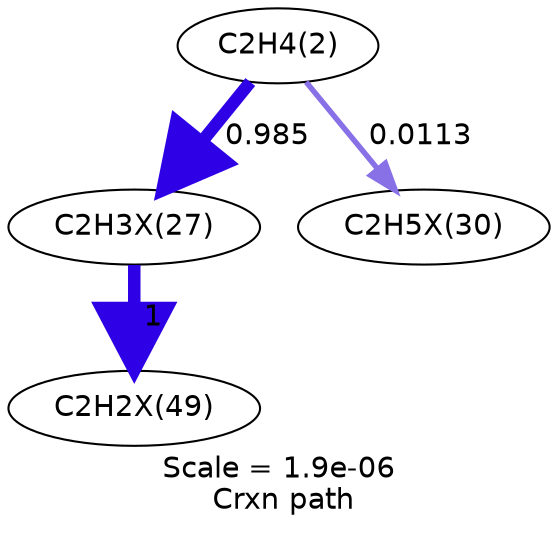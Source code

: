 digraph reaction_paths {
center=1;
s5 -> s17[fontname="Helvetica", style="setlinewidth(5.99)", arrowsize=2.99, color="0.7, 1.49, 0.9"
, label=" 0.985"];
s5 -> s18[fontname="Helvetica", style="setlinewidth(2.62)", arrowsize=1.31, color="0.7, 0.511, 0.9"
, label=" 0.0113"];
s17 -> s21[fontname="Helvetica", style="setlinewidth(6)", arrowsize=3, color="0.7, 1.5, 0.9"
, label=" 1"];
s5 [ fontname="Helvetica", label="C2H4(2)"];
s17 [ fontname="Helvetica", label="C2H3X(27)"];
s18 [ fontname="Helvetica", label="C2H5X(30)"];
s21 [ fontname="Helvetica", label="C2H2X(49)"];
 label = "Scale = 1.9e-06\l Crxn path";
 fontname = "Helvetica";
}
